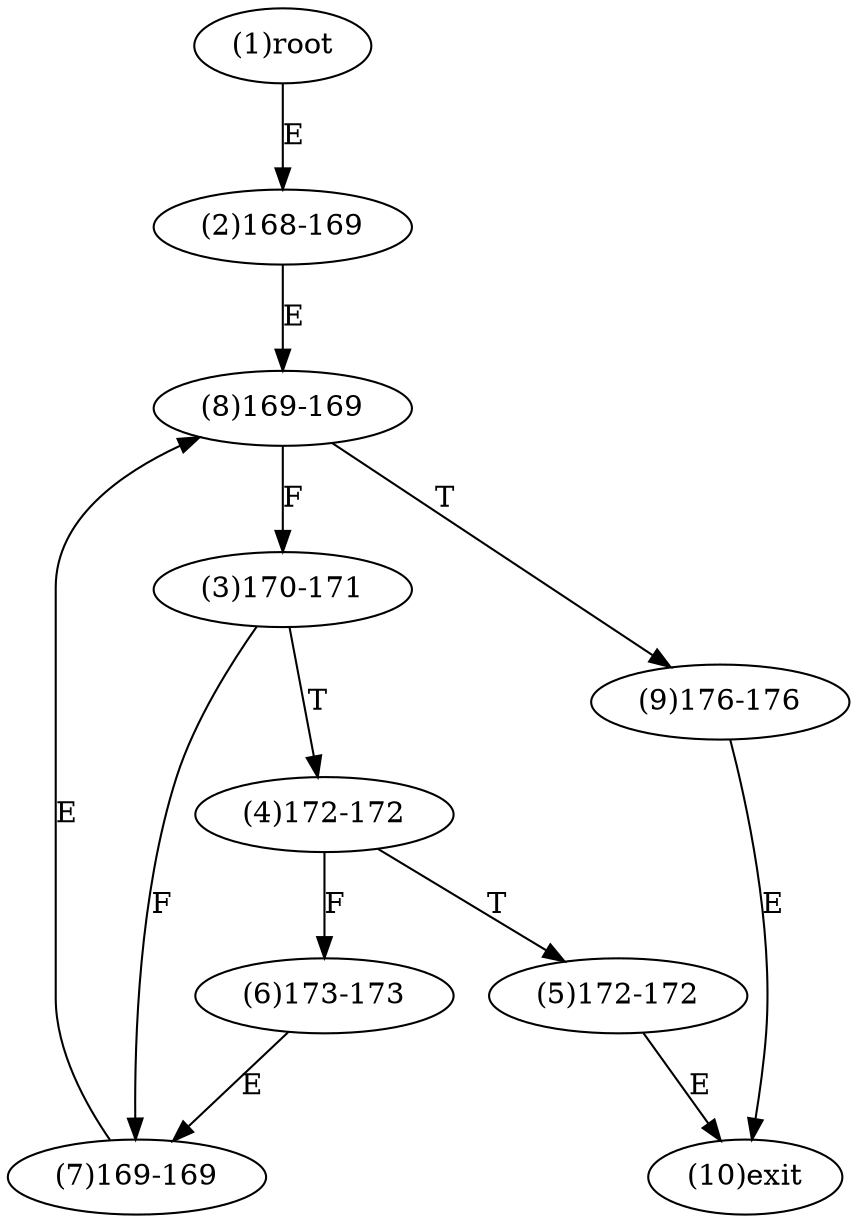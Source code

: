 digraph "" { 
1[ label="(1)root"];
2[ label="(2)168-169"];
3[ label="(3)170-171"];
4[ label="(4)172-172"];
5[ label="(5)172-172"];
6[ label="(6)173-173"];
7[ label="(7)169-169"];
8[ label="(8)169-169"];
9[ label="(9)176-176"];
10[ label="(10)exit"];
1->2[ label="E"];
2->8[ label="E"];
3->7[ label="F"];
3->4[ label="T"];
4->6[ label="F"];
4->5[ label="T"];
5->10[ label="E"];
6->7[ label="E"];
7->8[ label="E"];
8->3[ label="F"];
8->9[ label="T"];
9->10[ label="E"];
}